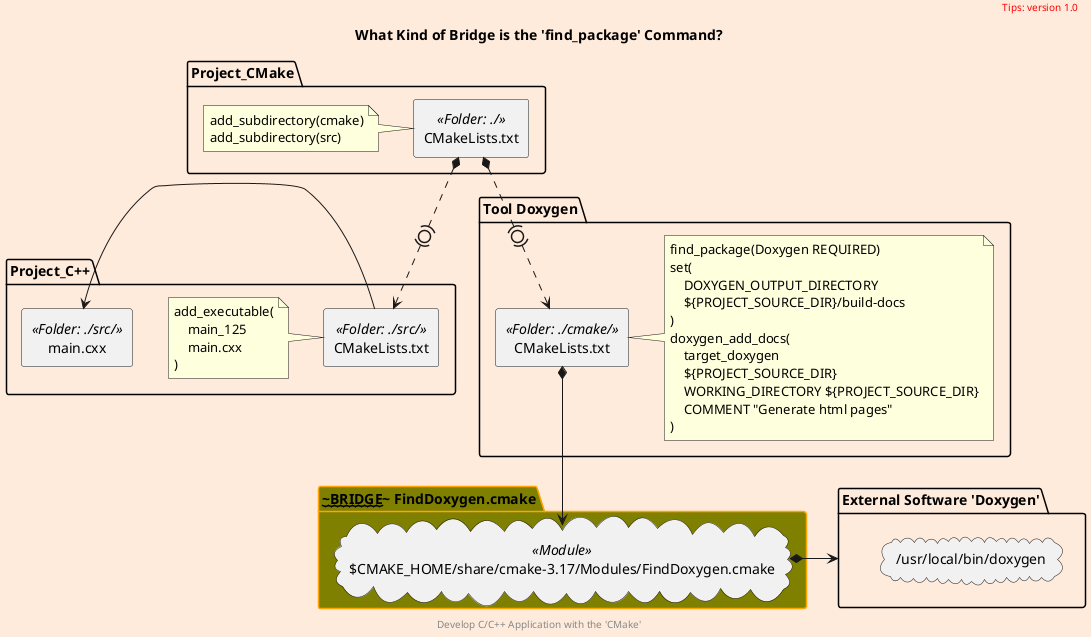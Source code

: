 @startuml
scale 700 width
skinparam backgroundColor #FFEBDC
scale 1

skinparam Folder {
  backgroundColor Olive
  borderColor orange
}

package Project_CMake as project_cmake {
    rectangle CMakeLists.txt <<Folder: ./>> as begin

    note left of begin
        add_subdirectory(cmake)
        add_subdirectory(src)
    endnote
}


package Project_C++ as project {
    rectangle main.cxx <<Folder: ./src/>> as main
    rectangle CMakeLists.txt <<Folder: ./src/>> as src_list

    note left of src_list
        add_executable(
            main_125
            main.cxx
        )
    endnote
}

package "Tool Doxygen" as Doxygen {
    rectangle CMakeLists.txt <<Folder: ./cmake/>> as cmake_list

    note right of cmake_list
        find_package(Doxygen REQUIRED)
        set(
            DOXYGEN_OUTPUT_DIRECTORY
            ${PROJECT_SOURCE_DIR}/build-docs
        )
        doxygen_add_docs(
            target_doxygen
            ${PROJECT_SOURCE_DIR}
            WORKING_DIRECTORY ${PROJECT_SOURCE_DIR}
            COMMENT "Generate html pages"
        )
    endnote
}

Folder "~~~BRIDGE~~~ FindDoxygen.cmake" {
    'CMAKE_HOME=/Applications/CMake.app/Contents/
    cloud "$CMAKE_HOME/share/cmake-3.17/Modules/FindDoxygen.cmake" <<Module>> as find_doxygen
}

package "External Software 'Doxygen'" as doxygen {
    cloud "/usr/local/bin/doxygen"
}


begin *.(0).> src_list
begin *.(0).> cmake_list
src_list -left-> main


cmake_list *--> find_doxygen
find_doxygen *-right-> doxygen


title
    What Kind of Bridge is the 'find_package' Command?
end title

header
<font color=red>Tips: version 1.0</font>
endheader

center footer Develop C/C++ Application with the 'CMake'

@enduml